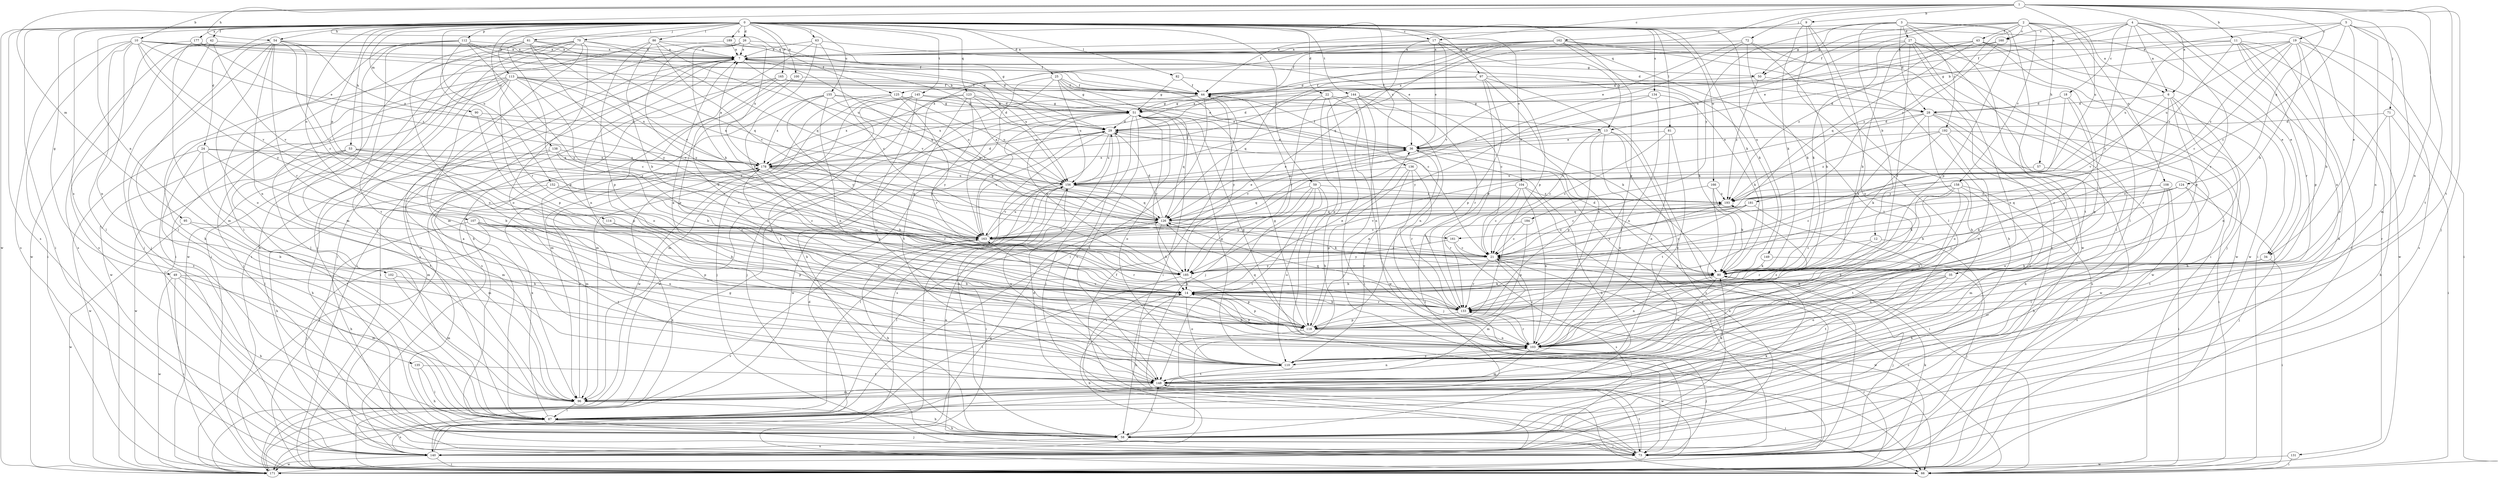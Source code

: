 strict digraph  {
0;
1;
2;
3;
4;
5;
6;
7;
9;
10;
11;
12;
13;
14;
17;
18;
19;
21;
22;
24;
25;
26;
27;
28;
29;
34;
35;
36;
42;
43;
44;
49;
50;
51;
53;
54;
57;
58;
59;
61;
63;
66;
70;
71;
72;
73;
80;
81;
82;
86;
87;
90;
95;
96;
97;
100;
102;
103;
104;
107;
108;
110;
112;
113;
114;
118;
123;
124;
125;
126;
131;
133;
134;
135;
136;
138;
140;
144;
145;
148;
149;
152;
155;
156;
158;
160;
161;
162;
163;
165;
166;
171;
177;
178;
181;
184;
185;
189;
192;
193;
0 -> 17  [label=c];
0 -> 22  [label=d];
0 -> 24  [label=d];
0 -> 25  [label=d];
0 -> 26  [label=d];
0 -> 34  [label=e];
0 -> 42  [label=f];
0 -> 49  [label=g];
0 -> 53  [label=h];
0 -> 54  [label=h];
0 -> 59  [label=i];
0 -> 61  [label=i];
0 -> 63  [label=i];
0 -> 66  [label=i];
0 -> 70  [label=j];
0 -> 80  [label=k];
0 -> 81  [label=l];
0 -> 82  [label=l];
0 -> 86  [label=l];
0 -> 90  [label=m];
0 -> 97  [label=n];
0 -> 100  [label=n];
0 -> 102  [label=n];
0 -> 104  [label=o];
0 -> 107  [label=o];
0 -> 112  [label=p];
0 -> 113  [label=p];
0 -> 114  [label=p];
0 -> 118  [label=p];
0 -> 123  [label=q];
0 -> 134  [label=s];
0 -> 135  [label=s];
0 -> 136  [label=s];
0 -> 138  [label=s];
0 -> 140  [label=s];
0 -> 144  [label=t];
0 -> 145  [label=t];
0 -> 149  [label=u];
0 -> 152  [label=u];
0 -> 155  [label=u];
0 -> 165  [label=w];
0 -> 166  [label=w];
0 -> 171  [label=w];
0 -> 177  [label=x];
0 -> 189  [label=z];
1 -> 6  [label=a];
1 -> 9  [label=b];
1 -> 10  [label=b];
1 -> 11  [label=b];
1 -> 17  [label=c];
1 -> 54  [label=h];
1 -> 71  [label=j];
1 -> 72  [label=j];
1 -> 73  [label=j];
1 -> 95  [label=m];
1 -> 103  [label=n];
1 -> 124  [label=q];
1 -> 125  [label=q];
1 -> 148  [label=t];
1 -> 156  [label=u];
1 -> 178  [label=x];
2 -> 6  [label=a];
2 -> 43  [label=f];
2 -> 44  [label=f];
2 -> 50  [label=g];
2 -> 57  [label=h];
2 -> 87  [label=l];
2 -> 108  [label=o];
2 -> 156  [label=u];
2 -> 158  [label=v];
2 -> 160  [label=v];
2 -> 181  [label=y];
3 -> 12  [label=b];
3 -> 27  [label=d];
3 -> 28  [label=d];
3 -> 44  [label=f];
3 -> 50  [label=g];
3 -> 110  [label=o];
3 -> 118  [label=p];
3 -> 171  [label=w];
3 -> 184  [label=y];
3 -> 192  [label=z];
4 -> 6  [label=a];
4 -> 7  [label=a];
4 -> 18  [label=c];
4 -> 34  [label=e];
4 -> 44  [label=f];
4 -> 103  [label=n];
4 -> 131  [label=r];
4 -> 133  [label=r];
4 -> 160  [label=v];
4 -> 185  [label=y];
5 -> 13  [label=b];
5 -> 19  [label=c];
5 -> 21  [label=c];
5 -> 34  [label=e];
5 -> 96  [label=m];
5 -> 103  [label=n];
5 -> 125  [label=q];
5 -> 148  [label=t];
6 -> 28  [label=d];
6 -> 35  [label=e];
6 -> 58  [label=h];
6 -> 103  [label=n];
6 -> 133  [label=r];
6 -> 161  [label=v];
7 -> 50  [label=g];
7 -> 66  [label=i];
7 -> 103  [label=n];
7 -> 126  [label=q];
7 -> 140  [label=s];
7 -> 156  [label=u];
7 -> 161  [label=v];
9 -> 58  [label=h];
9 -> 80  [label=k];
9 -> 87  [label=l];
9 -> 110  [label=o];
9 -> 162  [label=v];
10 -> 7  [label=a];
10 -> 13  [label=b];
10 -> 28  [label=d];
10 -> 36  [label=e];
10 -> 44  [label=f];
10 -> 66  [label=i];
10 -> 87  [label=l];
10 -> 103  [label=n];
10 -> 140  [label=s];
10 -> 163  [label=v];
10 -> 185  [label=y];
11 -> 7  [label=a];
11 -> 58  [label=h];
11 -> 73  [label=j];
11 -> 118  [label=p];
11 -> 133  [label=r];
11 -> 156  [label=u];
11 -> 171  [label=w];
11 -> 193  [label=z];
12 -> 21  [label=c];
12 -> 58  [label=h];
12 -> 133  [label=r];
13 -> 21  [label=c];
13 -> 36  [label=e];
13 -> 110  [label=o];
13 -> 118  [label=p];
13 -> 140  [label=s];
13 -> 148  [label=t];
14 -> 36  [label=e];
14 -> 58  [label=h];
14 -> 80  [label=k];
14 -> 103  [label=n];
14 -> 110  [label=o];
14 -> 118  [label=p];
14 -> 133  [label=r];
17 -> 7  [label=a];
17 -> 13  [label=b];
17 -> 36  [label=e];
17 -> 118  [label=p];
17 -> 126  [label=q];
17 -> 163  [label=v];
17 -> 178  [label=x];
18 -> 28  [label=d];
18 -> 118  [label=p];
18 -> 133  [label=r];
18 -> 185  [label=y];
19 -> 7  [label=a];
19 -> 14  [label=b];
19 -> 21  [label=c];
19 -> 51  [label=g];
19 -> 66  [label=i];
19 -> 80  [label=k];
19 -> 140  [label=s];
19 -> 156  [label=u];
19 -> 193  [label=z];
21 -> 80  [label=k];
21 -> 96  [label=m];
21 -> 133  [label=r];
21 -> 171  [label=w];
21 -> 185  [label=y];
21 -> 193  [label=z];
22 -> 28  [label=d];
22 -> 66  [label=i];
22 -> 103  [label=n];
22 -> 118  [label=p];
22 -> 178  [label=x];
22 -> 185  [label=y];
24 -> 14  [label=b];
24 -> 87  [label=l];
24 -> 96  [label=m];
24 -> 171  [label=w];
24 -> 178  [label=x];
24 -> 193  [label=z];
25 -> 21  [label=c];
25 -> 44  [label=f];
25 -> 51  [label=g];
25 -> 58  [label=h];
25 -> 66  [label=i];
25 -> 156  [label=u];
25 -> 163  [label=v];
26 -> 7  [label=a];
26 -> 51  [label=g];
26 -> 66  [label=i];
26 -> 80  [label=k];
26 -> 178  [label=x];
26 -> 185  [label=y];
27 -> 7  [label=a];
27 -> 14  [label=b];
27 -> 80  [label=k];
27 -> 87  [label=l];
27 -> 110  [label=o];
27 -> 133  [label=r];
27 -> 148  [label=t];
27 -> 171  [label=w];
28 -> 29  [label=d];
28 -> 80  [label=k];
28 -> 87  [label=l];
28 -> 110  [label=o];
28 -> 140  [label=s];
28 -> 163  [label=v];
28 -> 171  [label=w];
29 -> 36  [label=e];
29 -> 58  [label=h];
29 -> 140  [label=s];
29 -> 148  [label=t];
29 -> 156  [label=u];
29 -> 163  [label=v];
34 -> 14  [label=b];
34 -> 66  [label=i];
34 -> 80  [label=k];
34 -> 103  [label=n];
35 -> 14  [label=b];
35 -> 103  [label=n];
35 -> 110  [label=o];
35 -> 148  [label=t];
36 -> 44  [label=f];
36 -> 58  [label=h];
36 -> 73  [label=j];
36 -> 140  [label=s];
36 -> 163  [label=v];
36 -> 178  [label=x];
42 -> 7  [label=a];
42 -> 73  [label=j];
42 -> 140  [label=s];
42 -> 163  [label=v];
42 -> 171  [label=w];
43 -> 7  [label=a];
43 -> 29  [label=d];
43 -> 66  [label=i];
43 -> 73  [label=j];
43 -> 126  [label=q];
43 -> 171  [label=w];
43 -> 193  [label=z];
44 -> 51  [label=g];
44 -> 73  [label=j];
44 -> 87  [label=l];
44 -> 178  [label=x];
44 -> 185  [label=y];
49 -> 14  [label=b];
49 -> 58  [label=h];
49 -> 66  [label=i];
49 -> 96  [label=m];
49 -> 171  [label=w];
50 -> 44  [label=f];
50 -> 171  [label=w];
50 -> 193  [label=z];
51 -> 29  [label=d];
51 -> 73  [label=j];
51 -> 110  [label=o];
51 -> 126  [label=q];
51 -> 148  [label=t];
51 -> 171  [label=w];
51 -> 185  [label=y];
53 -> 21  [label=c];
53 -> 87  [label=l];
53 -> 148  [label=t];
53 -> 163  [label=v];
53 -> 171  [label=w];
53 -> 178  [label=x];
54 -> 7  [label=a];
54 -> 21  [label=c];
54 -> 73  [label=j];
54 -> 87  [label=l];
54 -> 103  [label=n];
54 -> 110  [label=o];
54 -> 133  [label=r];
54 -> 163  [label=v];
54 -> 178  [label=x];
57 -> 110  [label=o];
57 -> 156  [label=u];
58 -> 7  [label=a];
58 -> 73  [label=j];
58 -> 80  [label=k];
58 -> 140  [label=s];
58 -> 148  [label=t];
59 -> 66  [label=i];
59 -> 110  [label=o];
59 -> 126  [label=q];
59 -> 140  [label=s];
59 -> 148  [label=t];
59 -> 185  [label=y];
59 -> 193  [label=z];
61 -> 7  [label=a];
61 -> 29  [label=d];
61 -> 66  [label=i];
61 -> 110  [label=o];
61 -> 118  [label=p];
61 -> 163  [label=v];
61 -> 185  [label=y];
63 -> 7  [label=a];
63 -> 14  [label=b];
63 -> 21  [label=c];
63 -> 36  [label=e];
63 -> 58  [label=h];
66 -> 21  [label=c];
66 -> 178  [label=x];
70 -> 7  [label=a];
70 -> 66  [label=i];
70 -> 73  [label=j];
70 -> 87  [label=l];
70 -> 96  [label=m];
70 -> 110  [label=o];
70 -> 126  [label=q];
70 -> 140  [label=s];
70 -> 171  [label=w];
71 -> 29  [label=d];
71 -> 58  [label=h];
71 -> 66  [label=i];
71 -> 133  [label=r];
72 -> 7  [label=a];
72 -> 14  [label=b];
72 -> 36  [label=e];
72 -> 80  [label=k];
72 -> 140  [label=s];
72 -> 163  [label=v];
73 -> 29  [label=d];
73 -> 44  [label=f];
73 -> 80  [label=k];
73 -> 148  [label=t];
73 -> 156  [label=u];
80 -> 14  [label=b];
80 -> 29  [label=d];
80 -> 73  [label=j];
80 -> 103  [label=n];
80 -> 110  [label=o];
81 -> 21  [label=c];
81 -> 36  [label=e];
81 -> 103  [label=n];
81 -> 110  [label=o];
82 -> 21  [label=c];
82 -> 44  [label=f];
82 -> 51  [label=g];
86 -> 7  [label=a];
86 -> 14  [label=b];
86 -> 44  [label=f];
86 -> 66  [label=i];
86 -> 118  [label=p];
86 -> 156  [label=u];
86 -> 163  [label=v];
87 -> 7  [label=a];
87 -> 58  [label=h];
87 -> 73  [label=j];
87 -> 140  [label=s];
87 -> 178  [label=x];
90 -> 29  [label=d];
90 -> 118  [label=p];
95 -> 14  [label=b];
95 -> 163  [label=v];
95 -> 171  [label=w];
96 -> 58  [label=h];
96 -> 80  [label=k];
96 -> 87  [label=l];
96 -> 178  [label=x];
97 -> 44  [label=f];
97 -> 73  [label=j];
97 -> 80  [label=k];
97 -> 103  [label=n];
97 -> 118  [label=p];
97 -> 126  [label=q];
97 -> 133  [label=r];
100 -> 14  [label=b];
100 -> 44  [label=f];
100 -> 140  [label=s];
102 -> 14  [label=b];
102 -> 96  [label=m];
103 -> 7  [label=a];
103 -> 14  [label=b];
103 -> 21  [label=c];
103 -> 51  [label=g];
103 -> 73  [label=j];
103 -> 96  [label=m];
103 -> 110  [label=o];
103 -> 133  [label=r];
103 -> 193  [label=z];
104 -> 21  [label=c];
104 -> 73  [label=j];
104 -> 87  [label=l];
104 -> 103  [label=n];
104 -> 133  [label=r];
104 -> 193  [label=z];
107 -> 14  [label=b];
107 -> 21  [label=c];
107 -> 58  [label=h];
107 -> 73  [label=j];
107 -> 103  [label=n];
107 -> 118  [label=p];
107 -> 148  [label=t];
107 -> 163  [label=v];
108 -> 58  [label=h];
108 -> 66  [label=i];
108 -> 87  [label=l];
108 -> 133  [label=r];
108 -> 193  [label=z];
110 -> 51  [label=g];
110 -> 148  [label=t];
112 -> 7  [label=a];
112 -> 44  [label=f];
112 -> 87  [label=l];
112 -> 96  [label=m];
112 -> 126  [label=q];
112 -> 133  [label=r];
112 -> 148  [label=t];
112 -> 185  [label=y];
113 -> 21  [label=c];
113 -> 36  [label=e];
113 -> 44  [label=f];
113 -> 73  [label=j];
113 -> 87  [label=l];
113 -> 118  [label=p];
113 -> 140  [label=s];
113 -> 148  [label=t];
113 -> 156  [label=u];
113 -> 163  [label=v];
113 -> 171  [label=w];
113 -> 178  [label=x];
114 -> 118  [label=p];
114 -> 163  [label=v];
118 -> 36  [label=e];
118 -> 51  [label=g];
118 -> 103  [label=n];
118 -> 126  [label=q];
118 -> 163  [label=v];
118 -> 171  [label=w];
123 -> 29  [label=d];
123 -> 51  [label=g];
123 -> 73  [label=j];
123 -> 133  [label=r];
123 -> 148  [label=t];
123 -> 156  [label=u];
123 -> 171  [label=w];
124 -> 73  [label=j];
124 -> 80  [label=k];
124 -> 126  [label=q];
124 -> 148  [label=t];
124 -> 193  [label=z];
125 -> 51  [label=g];
125 -> 96  [label=m];
125 -> 156  [label=u];
125 -> 171  [label=w];
125 -> 185  [label=y];
126 -> 7  [label=a];
126 -> 14  [label=b];
126 -> 29  [label=d];
126 -> 36  [label=e];
126 -> 80  [label=k];
126 -> 87  [label=l];
126 -> 163  [label=v];
131 -> 66  [label=i];
131 -> 171  [label=w];
133 -> 14  [label=b];
133 -> 118  [label=p];
133 -> 126  [label=q];
134 -> 51  [label=g];
134 -> 80  [label=k];
134 -> 103  [label=n];
134 -> 185  [label=y];
135 -> 58  [label=h];
135 -> 87  [label=l];
135 -> 148  [label=t];
136 -> 73  [label=j];
136 -> 110  [label=o];
136 -> 118  [label=p];
136 -> 133  [label=r];
136 -> 156  [label=u];
138 -> 14  [label=b];
138 -> 58  [label=h];
138 -> 96  [label=m];
138 -> 178  [label=x];
138 -> 193  [label=z];
140 -> 66  [label=i];
140 -> 126  [label=q];
140 -> 156  [label=u];
140 -> 171  [label=w];
144 -> 29  [label=d];
144 -> 51  [label=g];
144 -> 58  [label=h];
144 -> 73  [label=j];
144 -> 80  [label=k];
144 -> 103  [label=n];
144 -> 133  [label=r];
144 -> 171  [label=w];
145 -> 36  [label=e];
145 -> 51  [label=g];
145 -> 73  [label=j];
145 -> 96  [label=m];
145 -> 110  [label=o];
145 -> 148  [label=t];
148 -> 66  [label=i];
148 -> 96  [label=m];
148 -> 103  [label=n];
148 -> 156  [label=u];
149 -> 73  [label=j];
149 -> 80  [label=k];
152 -> 21  [label=c];
152 -> 58  [label=h];
152 -> 96  [label=m];
152 -> 185  [label=y];
152 -> 193  [label=z];
155 -> 51  [label=g];
155 -> 96  [label=m];
155 -> 103  [label=n];
155 -> 126  [label=q];
155 -> 156  [label=u];
155 -> 178  [label=x];
155 -> 185  [label=y];
156 -> 36  [label=e];
156 -> 66  [label=i];
156 -> 87  [label=l];
156 -> 126  [label=q];
156 -> 163  [label=v];
156 -> 193  [label=z];
158 -> 14  [label=b];
158 -> 21  [label=c];
158 -> 80  [label=k];
158 -> 96  [label=m];
158 -> 103  [label=n];
158 -> 140  [label=s];
158 -> 193  [label=z];
160 -> 7  [label=a];
160 -> 36  [label=e];
160 -> 193  [label=z];
161 -> 21  [label=c];
161 -> 140  [label=s];
161 -> 185  [label=y];
162 -> 7  [label=a];
162 -> 29  [label=d];
162 -> 44  [label=f];
162 -> 58  [label=h];
162 -> 66  [label=i];
162 -> 80  [label=k];
162 -> 148  [label=t];
162 -> 156  [label=u];
162 -> 178  [label=x];
163 -> 21  [label=c];
163 -> 51  [label=g];
163 -> 58  [label=h];
163 -> 133  [label=r];
163 -> 156  [label=u];
165 -> 29  [label=d];
165 -> 44  [label=f];
165 -> 66  [label=i];
165 -> 110  [label=o];
165 -> 118  [label=p];
166 -> 21  [label=c];
166 -> 66  [label=i];
166 -> 80  [label=k];
166 -> 193  [label=z];
171 -> 14  [label=b];
171 -> 29  [label=d];
171 -> 51  [label=g];
171 -> 133  [label=r];
171 -> 163  [label=v];
171 -> 178  [label=x];
177 -> 7  [label=a];
177 -> 96  [label=m];
177 -> 140  [label=s];
177 -> 193  [label=z];
178 -> 7  [label=a];
178 -> 14  [label=b];
178 -> 29  [label=d];
178 -> 96  [label=m];
178 -> 110  [label=o];
178 -> 126  [label=q];
178 -> 133  [label=r];
178 -> 156  [label=u];
181 -> 21  [label=c];
181 -> 126  [label=q];
181 -> 148  [label=t];
181 -> 163  [label=v];
181 -> 185  [label=y];
184 -> 21  [label=c];
184 -> 118  [label=p];
184 -> 163  [label=v];
185 -> 14  [label=b];
185 -> 51  [label=g];
185 -> 87  [label=l];
185 -> 118  [label=p];
189 -> 7  [label=a];
189 -> 29  [label=d];
189 -> 58  [label=h];
192 -> 36  [label=e];
192 -> 58  [label=h];
192 -> 66  [label=i];
192 -> 80  [label=k];
192 -> 103  [label=n];
192 -> 193  [label=z];
193 -> 126  [label=q];
193 -> 185  [label=y];
}
